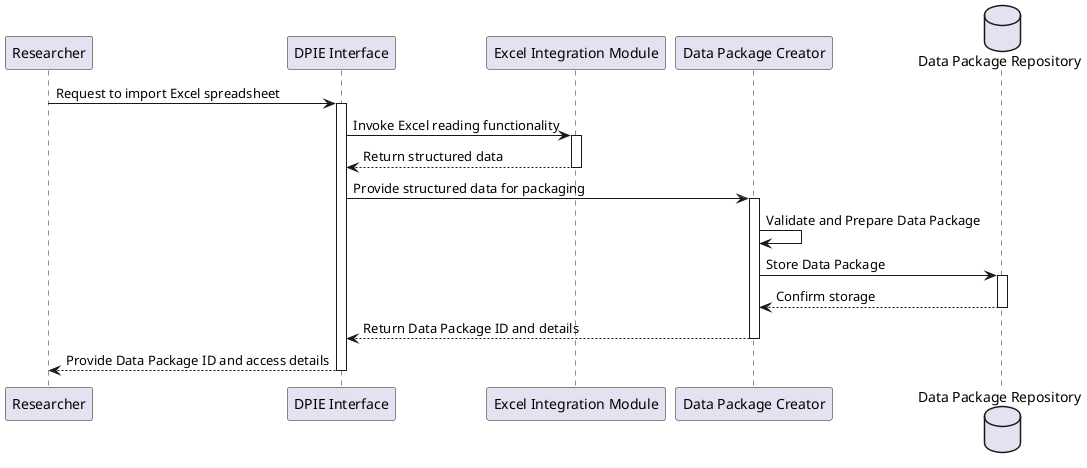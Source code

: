 @startuml
participant Researcher
participant "DPIE Interface" as DPIE
participant "Excel Integration Module" as ExcelModule
participant "Data Package Creator" as Creator
database "Data Package Repository" as Repository

Researcher -> DPIE: Request to import Excel spreadsheet
activate DPIE

DPIE -> ExcelModule: Invoke Excel reading functionality
activate ExcelModule
ExcelModule --> DPIE: Return structured data
deactivate ExcelModule

DPIE -> Creator: Provide structured data for packaging
activate Creator
Creator -> Creator: Validate and Prepare Data Package
Creator -> Repository: Store Data Package
activate Repository
Repository --> Creator: Confirm storage
deactivate Repository

Creator --> DPIE: Return Data Package ID and details
deactivate Creator

DPIE --> Researcher: Provide Data Package ID and access details
deactivate DPIE
@enduml